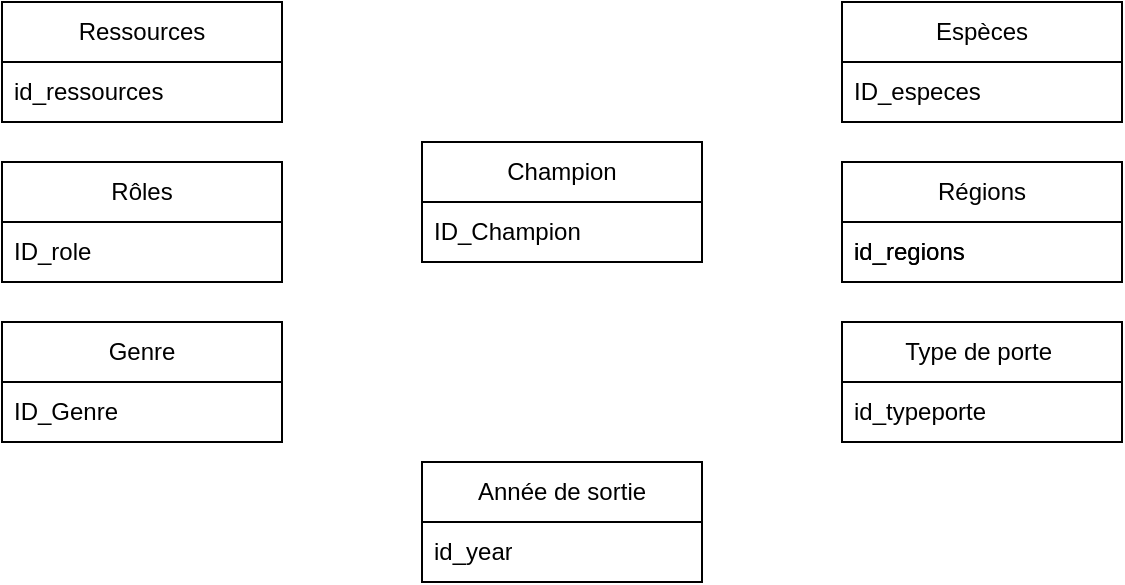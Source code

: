 <mxfile version="24.7.16">
  <diagram name="Page-1" id="c-F5hVY0F8XO6PVyLp9-">
    <mxGraphModel dx="1050" dy="565" grid="1" gridSize="10" guides="1" tooltips="1" connect="1" arrows="1" fold="1" page="1" pageScale="1" pageWidth="827" pageHeight="1169" math="0" shadow="0">
      <root>
        <mxCell id="0" />
        <mxCell id="1" parent="0" />
        <mxCell id="3BgDYzMOGQp0ZmjzHMMU-1" value="Champion" style="swimlane;fontStyle=0;childLayout=stackLayout;horizontal=1;startSize=30;horizontalStack=0;resizeParent=1;resizeParentMax=0;resizeLast=0;collapsible=1;marginBottom=0;whiteSpace=wrap;html=1;" vertex="1" parent="1">
          <mxGeometry x="320" y="350" width="140" height="60" as="geometry" />
        </mxCell>
        <mxCell id="3BgDYzMOGQp0ZmjzHMMU-2" value="ID_Champion" style="text;strokeColor=none;fillColor=none;align=left;verticalAlign=middle;spacingLeft=4;spacingRight=4;overflow=hidden;points=[[0,0.5],[1,0.5]];portConstraint=eastwest;rotatable=0;whiteSpace=wrap;html=1;" vertex="1" parent="3BgDYzMOGQp0ZmjzHMMU-1">
          <mxGeometry y="30" width="140" height="30" as="geometry" />
        </mxCell>
        <mxCell id="3BgDYzMOGQp0ZmjzHMMU-6" value="Genre" style="swimlane;fontStyle=0;childLayout=stackLayout;horizontal=1;startSize=30;horizontalStack=0;resizeParent=1;resizeParentMax=0;resizeLast=0;collapsible=1;marginBottom=0;whiteSpace=wrap;html=1;" vertex="1" parent="1">
          <mxGeometry x="110" y="440" width="140" height="60" as="geometry" />
        </mxCell>
        <mxCell id="3BgDYzMOGQp0ZmjzHMMU-7" value="ID_Genre" style="text;strokeColor=none;fillColor=none;align=left;verticalAlign=middle;spacingLeft=4;spacingRight=4;overflow=hidden;points=[[0,0.5],[1,0.5]];portConstraint=eastwest;rotatable=0;whiteSpace=wrap;html=1;" vertex="1" parent="1">
          <mxGeometry x="110" y="470" width="140" height="30" as="geometry" />
        </mxCell>
        <mxCell id="3BgDYzMOGQp0ZmjzHMMU-12" value="Rôles" style="swimlane;fontStyle=0;childLayout=stackLayout;horizontal=1;startSize=30;horizontalStack=0;resizeParent=1;resizeParentMax=0;resizeLast=0;collapsible=1;marginBottom=0;whiteSpace=wrap;html=1;" vertex="1" parent="1">
          <mxGeometry x="110" y="360" width="140" height="60" as="geometry" />
        </mxCell>
        <mxCell id="3BgDYzMOGQp0ZmjzHMMU-13" value="ID_role" style="text;strokeColor=none;fillColor=none;align=left;verticalAlign=middle;spacingLeft=4;spacingRight=4;overflow=hidden;points=[[0,0.5],[1,0.5]];portConstraint=eastwest;rotatable=0;whiteSpace=wrap;html=1;" vertex="1" parent="1">
          <mxGeometry x="110" y="390" width="140" height="30" as="geometry" />
        </mxCell>
        <mxCell id="3BgDYzMOGQp0ZmjzHMMU-14" value="Espèces" style="swimlane;fontStyle=0;childLayout=stackLayout;horizontal=1;startSize=30;horizontalStack=0;resizeParent=1;resizeParentMax=0;resizeLast=0;collapsible=1;marginBottom=0;whiteSpace=wrap;html=1;" vertex="1" parent="1">
          <mxGeometry x="530" y="280" width="140" height="60" as="geometry" />
        </mxCell>
        <mxCell id="3BgDYzMOGQp0ZmjzHMMU-15" value="ID_especes" style="text;strokeColor=none;fillColor=none;align=left;verticalAlign=middle;spacingLeft=4;spacingRight=4;overflow=hidden;points=[[0,0.5],[1,0.5]];portConstraint=eastwest;rotatable=0;whiteSpace=wrap;html=1;" vertex="1" parent="1">
          <mxGeometry x="530" y="310" width="140" height="30" as="geometry" />
        </mxCell>
        <mxCell id="3BgDYzMOGQp0ZmjzHMMU-16" value="Ressources" style="swimlane;fontStyle=0;childLayout=stackLayout;horizontal=1;startSize=30;horizontalStack=0;resizeParent=1;resizeParentMax=0;resizeLast=0;collapsible=1;marginBottom=0;whiteSpace=wrap;html=1;" vertex="1" parent="1">
          <mxGeometry x="110" y="280" width="140" height="60" as="geometry" />
        </mxCell>
        <mxCell id="3BgDYzMOGQp0ZmjzHMMU-17" value="id_ressources" style="text;strokeColor=none;fillColor=none;align=left;verticalAlign=middle;spacingLeft=4;spacingRight=4;overflow=hidden;points=[[0,0.5],[1,0.5]];portConstraint=eastwest;rotatable=0;whiteSpace=wrap;html=1;" vertex="1" parent="1">
          <mxGeometry x="110" y="310" width="140" height="30" as="geometry" />
        </mxCell>
        <mxCell id="3BgDYzMOGQp0ZmjzHMMU-20" value="Type de porte&amp;nbsp;" style="swimlane;fontStyle=0;childLayout=stackLayout;horizontal=1;startSize=30;horizontalStack=0;resizeParent=1;resizeParentMax=0;resizeLast=0;collapsible=1;marginBottom=0;whiteSpace=wrap;html=1;" vertex="1" parent="1">
          <mxGeometry x="530" y="440" width="140" height="60" as="geometry" />
        </mxCell>
        <mxCell id="3BgDYzMOGQp0ZmjzHMMU-21" value="id_typeporte" style="text;strokeColor=none;fillColor=none;align=left;verticalAlign=middle;spacingLeft=4;spacingRight=4;overflow=hidden;points=[[0,0.5],[1,0.5]];portConstraint=eastwest;rotatable=0;whiteSpace=wrap;html=1;" vertex="1" parent="1">
          <mxGeometry x="530" y="470" width="140" height="30" as="geometry" />
        </mxCell>
        <mxCell id="3BgDYzMOGQp0ZmjzHMMU-22" value="Régions" style="swimlane;fontStyle=0;childLayout=stackLayout;horizontal=1;startSize=30;horizontalStack=0;resizeParent=1;resizeParentMax=0;resizeLast=0;collapsible=1;marginBottom=0;whiteSpace=wrap;html=1;" vertex="1" parent="1">
          <mxGeometry x="530" y="360" width="140" height="60" as="geometry" />
        </mxCell>
        <mxCell id="3BgDYzMOGQp0ZmjzHMMU-24" value="id_regions" style="text;strokeColor=none;fillColor=none;align=left;verticalAlign=middle;spacingLeft=4;spacingRight=4;overflow=hidden;points=[[0,0.5],[1,0.5]];portConstraint=eastwest;rotatable=0;whiteSpace=wrap;html=1;" vertex="1" parent="3BgDYzMOGQp0ZmjzHMMU-22">
          <mxGeometry y="30" width="140" height="30" as="geometry" />
        </mxCell>
        <mxCell id="3BgDYzMOGQp0ZmjzHMMU-23" value="id_regions" style="text;strokeColor=none;fillColor=none;align=left;verticalAlign=middle;spacingLeft=4;spacingRight=4;overflow=hidden;points=[[0,0.5],[1,0.5]];portConstraint=eastwest;rotatable=0;whiteSpace=wrap;html=1;" vertex="1" parent="1">
          <mxGeometry x="530" y="390" width="140" height="30" as="geometry" />
        </mxCell>
        <mxCell id="3BgDYzMOGQp0ZmjzHMMU-25" value="Année de sortie" style="swimlane;fontStyle=0;childLayout=stackLayout;horizontal=1;startSize=30;horizontalStack=0;resizeParent=1;resizeParentMax=0;resizeLast=0;collapsible=1;marginBottom=0;whiteSpace=wrap;html=1;" vertex="1" parent="1">
          <mxGeometry x="320" y="510" width="140" height="60" as="geometry" />
        </mxCell>
        <mxCell id="3BgDYzMOGQp0ZmjzHMMU-26" value="id_year" style="text;strokeColor=none;fillColor=none;align=left;verticalAlign=middle;spacingLeft=4;spacingRight=4;overflow=hidden;points=[[0,0.5],[1,0.5]];portConstraint=eastwest;rotatable=0;whiteSpace=wrap;html=1;" vertex="1" parent="3BgDYzMOGQp0ZmjzHMMU-25">
          <mxGeometry y="30" width="140" height="30" as="geometry" />
        </mxCell>
      </root>
    </mxGraphModel>
  </diagram>
</mxfile>

